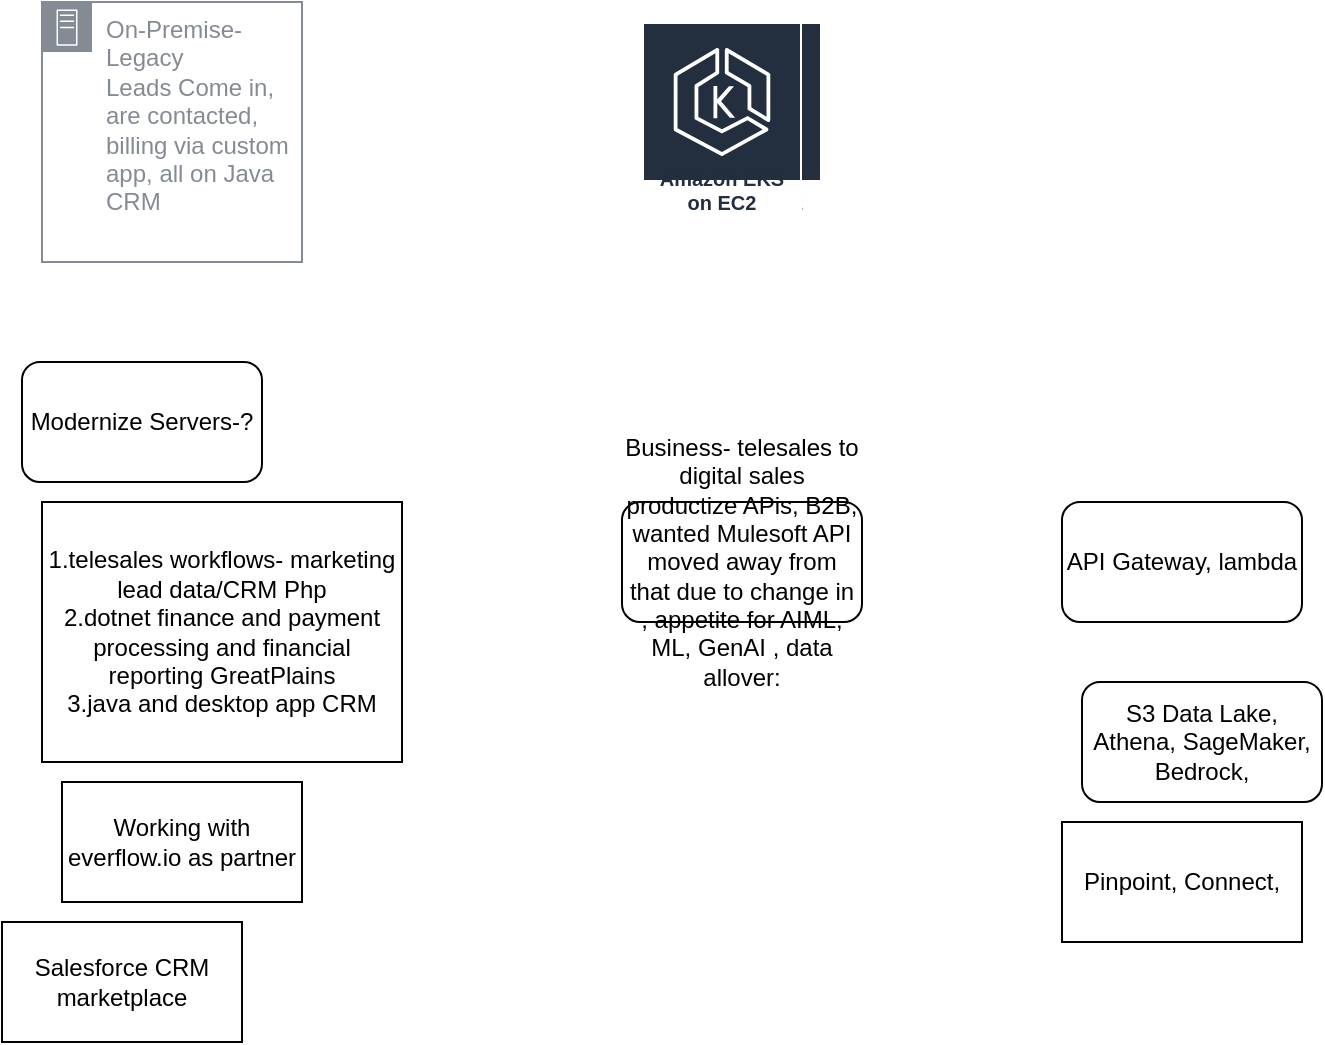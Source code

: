 <mxfile version="23.1.3" type="github">
  <diagram name="Page-1" id="igm-xTlKHYJiB2UXf1PZ">
    <mxGraphModel dx="1434" dy="797" grid="1" gridSize="10" guides="1" tooltips="1" connect="1" arrows="1" fold="1" page="1" pageScale="1" pageWidth="850" pageHeight="1100" math="0" shadow="0">
      <root>
        <mxCell id="0" />
        <mxCell id="1" parent="0" />
        <mxCell id="IS6DVIYhrCRW7QBuljSE-1" value="Amazon EC2" style="sketch=0;outlineConnect=0;fontColor=#232F3E;gradientColor=none;strokeColor=#ffffff;fillColor=#232F3E;dashed=0;verticalLabelPosition=middle;verticalAlign=bottom;align=center;html=1;whiteSpace=wrap;fontSize=10;fontStyle=1;spacing=3;shape=mxgraph.aws4.productIcon;prIcon=mxgraph.aws4.ec2;" parent="1" vertex="1">
          <mxGeometry x="380" y="110" width="80" height="100" as="geometry" />
        </mxCell>
        <mxCell id="IS6DVIYhrCRW7QBuljSE-2" value="Amazon EKS on EC2" style="sketch=0;outlineConnect=0;fontColor=#232F3E;gradientColor=none;strokeColor=#ffffff;fillColor=#232F3E;dashed=0;verticalLabelPosition=middle;verticalAlign=bottom;align=center;html=1;whiteSpace=wrap;fontSize=10;fontStyle=1;spacing=3;shape=mxgraph.aws4.productIcon;prIcon=mxgraph.aws4.eks;" parent="1" vertex="1">
          <mxGeometry x="370" y="110" width="80" height="100" as="geometry" />
        </mxCell>
        <mxCell id="IS6DVIYhrCRW7QBuljSE-3" value="&lt;div&gt;On-Premise- Legacy&lt;/div&gt;&lt;div&gt;Leads Come in, are contacted, billing via custom app, all on Java CRM&lt;br&gt;&lt;/div&gt;" style="sketch=0;outlineConnect=0;gradientColor=none;html=1;whiteSpace=wrap;fontSize=12;fontStyle=0;shape=mxgraph.aws4.group;grIcon=mxgraph.aws4.group_on_premise;strokeColor=#858B94;fillColor=none;verticalAlign=top;align=left;spacingLeft=30;fontColor=#858B94;dashed=0;" parent="1" vertex="1">
          <mxGeometry x="70" y="100" width="130" height="130" as="geometry" />
        </mxCell>
        <mxCell id="IS6DVIYhrCRW7QBuljSE-4" value="Modernize Servers-?" style="rounded=1;whiteSpace=wrap;html=1;" parent="1" vertex="1">
          <mxGeometry x="60" y="280" width="120" height="60" as="geometry" />
        </mxCell>
        <mxCell id="IS6DVIYhrCRW7QBuljSE-5" value="&lt;div&gt;Business- telesales to digital sales&lt;/div&gt;&lt;div&gt;productize APis, B2B, wanted Mulesoft API moved away from that due to change in , appetite for AIML, ML, GenAI , data allover:&lt;br&gt;&lt;/div&gt;" style="rounded=1;whiteSpace=wrap;html=1;" parent="1" vertex="1">
          <mxGeometry x="360" y="350" width="120" height="60" as="geometry" />
        </mxCell>
        <mxCell id="IS6DVIYhrCRW7QBuljSE-6" value="S3 Data Lake, Athena, SageMaker, Bedrock, " style="rounded=1;whiteSpace=wrap;html=1;" parent="1" vertex="1">
          <mxGeometry x="590" y="440" width="120" height="60" as="geometry" />
        </mxCell>
        <mxCell id="IS6DVIYhrCRW7QBuljSE-7" value="&lt;div&gt;1.telesales workflows- marketing lead data/CRM Php&lt;/div&gt;&lt;div&gt;2.dotnet finance and payment processing and financial reporting GreatPlains&lt;br&gt;&lt;/div&gt;&lt;div&gt;3.java and desktop app CRM&lt;br&gt;&lt;/div&gt;" style="rounded=0;whiteSpace=wrap;html=1;" parent="1" vertex="1">
          <mxGeometry x="70" y="350" width="180" height="130" as="geometry" />
        </mxCell>
        <mxCell id="IS6DVIYhrCRW7QBuljSE-8" value="Working with everflow.io as partner " style="whiteSpace=wrap;html=1;" parent="1" vertex="1">
          <mxGeometry x="80" y="490" width="120" height="60" as="geometry" />
        </mxCell>
        <mxCell id="IS6DVIYhrCRW7QBuljSE-9" value="API Gateway, lambda" style="rounded=1;whiteSpace=wrap;html=1;" parent="1" vertex="1">
          <mxGeometry x="580" y="350" width="120" height="60" as="geometry" />
        </mxCell>
        <mxCell id="IS6DVIYhrCRW7QBuljSE-10" value="Salesforce CRM marketplace" style="whiteSpace=wrap;html=1;" parent="1" vertex="1">
          <mxGeometry x="50" y="560" width="120" height="60" as="geometry" />
        </mxCell>
        <mxCell id="IS6DVIYhrCRW7QBuljSE-11" value="Pinpoint, Connect, " style="whiteSpace=wrap;html=1;" parent="1" vertex="1">
          <mxGeometry x="580" y="510" width="120" height="60" as="geometry" />
        </mxCell>
      </root>
    </mxGraphModel>
  </diagram>
</mxfile>
